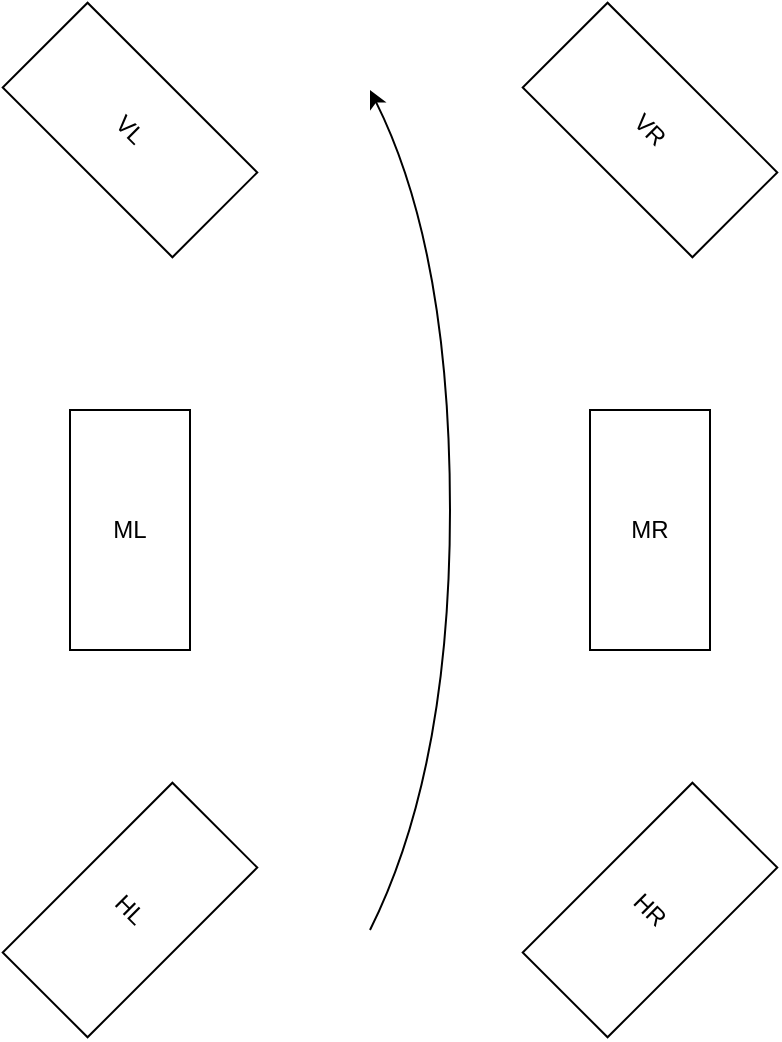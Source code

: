 <mxfile version="13.0.3" type="device"><diagram id="8IFfV7_S27qwq9gVA-dW" name="Page-1"><mxGraphModel dx="1114" dy="1611" grid="1" gridSize="10" guides="1" tooltips="1" connect="1" arrows="1" fold="1" page="1" pageScale="1" pageWidth="827" pageHeight="1169" math="0" shadow="0"><root><mxCell id="0"/><mxCell id="1" parent="0"/><mxCell id="t15psBF4M0Z4pLADSsBc-1" value="VL" style="rounded=0;whiteSpace=wrap;html=1;rotation=45;direction=west;" vertex="1" parent="1"><mxGeometry x="20" y="50" width="120" height="60" as="geometry"/></mxCell><mxCell id="t15psBF4M0Z4pLADSsBc-2" value="VR" style="rounded=0;html=1;rotation=45;whiteSpace=wrap;verticalAlign=middle;" vertex="1" parent="1"><mxGeometry x="280" y="50" width="120" height="60" as="geometry"/></mxCell><mxCell id="t15psBF4M0Z4pLADSsBc-3" value="HL" style="rounded=0;whiteSpace=wrap;html=1;rotation=45;direction=north;" vertex="1" parent="1"><mxGeometry x="50" y="410" width="60" height="120" as="geometry"/></mxCell><mxCell id="t15psBF4M0Z4pLADSsBc-4" value="" style="rounded=0;whiteSpace=wrap;html=1;rotation=0;direction=south;" vertex="1" parent="1"><mxGeometry x="50" y="220" width="60" height="120" as="geometry"/></mxCell><mxCell id="t15psBF4M0Z4pLADSsBc-6" value="ML" style="rounded=0;whiteSpace=wrap;html=1;rotation=0;direction=south;" vertex="1" parent="1"><mxGeometry x="50" y="220" width="60" height="120" as="geometry"/></mxCell><mxCell id="t15psBF4M0Z4pLADSsBc-7" value="" style="rounded=0;whiteSpace=wrap;html=1;rotation=0;direction=south;" vertex="1" parent="1"><mxGeometry x="310" y="220" width="60" height="120" as="geometry"/></mxCell><mxCell id="t15psBF4M0Z4pLADSsBc-8" value="HR" style="rounded=0;whiteSpace=wrap;html=1;rotation=45;direction=south;" vertex="1" parent="1"><mxGeometry x="310" y="410" width="60" height="120" as="geometry"/></mxCell><mxCell id="t15psBF4M0Z4pLADSsBc-14" value="MR" style="rounded=0;whiteSpace=wrap;html=1;rotation=0;direction=south;" vertex="1" parent="1"><mxGeometry x="310" y="220" width="60" height="120" as="geometry"/></mxCell><mxCell id="t15psBF4M0Z4pLADSsBc-23" value="" style="curved=1;endArrow=classic;html=1;" edge="1" parent="1"><mxGeometry width="50" height="50" relative="1" as="geometry"><mxPoint x="200" y="480" as="sourcePoint"/><mxPoint x="200" y="60" as="targetPoint"/><Array as="points"><mxPoint x="240" y="400"/><mxPoint x="240" y="140"/></Array></mxGeometry></mxCell></root></mxGraphModel></diagram></mxfile>